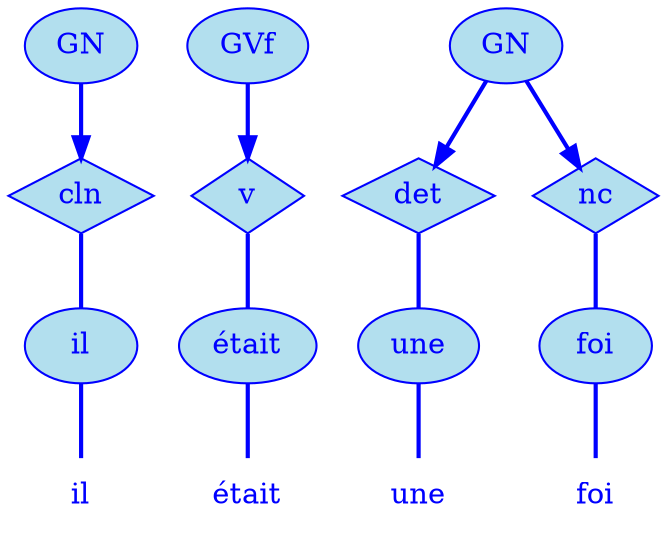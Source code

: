 digraph g {
	graph [bb="0,0,286,252"];
	node [label="\N"];
	graph [_draw_="c 5 -white C 5 -white P 4 0 0 0 252 286 252 286 0 ",
		xdotversion="1.2"];
	"mc1s1_t1#token84" [label=il, shape=plaintext, fillcolor=lightblue2, fontcolor=blue, pos="27,18", width="0.75", height="0.50", _ldraw_="F 14.000000 11 -Times-Roman c 4 -blue T 27 13 0 8 2 -il "];
	"mc1s1_W1#wordmc1s1_t1#token" [label=il, shape=ellipse, fillcolor=lightblue2, fontcolor=blue, pos="27,90", width="0.75", height="0.50", color=blue, style=filled, _draw_="S 6 -filled c 4 -blue C 10 -lightblue2 E 27 90 27 18 ", _ldraw_="F 14.000000 11 -Times-Roman c 4 -blue T 27 85 0 8 2 -il "];
	"mc1s1_P1L1#pos" [label=cln, shape=diamond, fillcolor=lightblue2, fontcolor=blue, pos="27,162", width="0.75", height="0.50", color=blue, style=filled, _draw_="S 6 -filled c 4 -blue C 10 -lightblue2 P 4 27 180 0 162 27 144 54 162 ", _ldraw_="F 14.000000 11 -Times-Roman c 4 -blue T 27 157 0 20 3 -cln "];
	"mc1s1_chk0#chunk" [label=GN, fillcolor=lightblue2, fontcolor=blue, pos="27,234", width="0.75", height="0.50", color=blue, style=filled, arrowhead=doubleoctagon, _draw_="S 6 -filled c 4 -blue C 10 -lightblue2 E 27 234 27 18 ", _ldraw_="F 14.000000 11 -Times-Roman c 4 -blue T 27 229 0 22 2 -GN "];
	"mc1s1_t3#token87" [label=était, shape=plaintext, fillcolor=lightblue2, fontcolor=blue, pos="105,18", width="0.75", height="0.50", _ldraw_="F 14.000000 11 -Times-Roman c 4 -blue T 105 13 0 32 6 -était "];
	"mc1s1_W2#wordmc1s1_t3#token" [label=était, shape=ellipse, fillcolor=lightblue2, fontcolor=blue, pos="105,90", width="0.92", height="0.50", color=blue, style=filled, _draw_="S 6 -filled c 4 -blue C 10 -lightblue2 E 105 90 33 18 ", _ldraw_="F 14.000000 11 -Times-Roman c 4 -blue T 105 85 0 32 6 -était "];
	"mc1s1_P2L1#pos" [label=v, shape=diamond, fillcolor=lightblue2, fontcolor=blue, pos="105,162", width="0.75", height="0.50", color=blue, style=filled, _draw_="S 6 -filled c 4 -blue C 10 -lightblue2 P 4 105 180 78 162 105 144 132 162 ", _ldraw_="F 14.000000 11 -Times-Roman c 4 -blue T 105 157 0 8 1 -v "];
	"mc1s1_chk5#chunk" [label=GVf, fillcolor=lightblue2, fontcolor=blue, pos="105,234", width="0.81", height="0.50", color=blue, style=filled, arrowhead=doubleoctagon, _draw_="S 6 -filled c 4 -blue C 10 -lightblue2 E 105 234 29 18 ", _ldraw_="F 14.000000 11 -Times-Roman c 4 -blue T 105 229 0 26 3 -GVf "];
	"mc1s1_t5#token78" [label=une, shape=plaintext, fillcolor=lightblue2, fontcolor=blue, pos="185,18", width="0.75", height="0.50", _ldraw_="F 14.000000 11 -Times-Roman c 4 -blue T 185 13 0 26 3 -une "];
	"mc1s1_W3#wordmc1s1_t5#token" [label=une, shape=ellipse, fillcolor=lightblue2, fontcolor=blue, pos="185,90", width="0.81", height="0.50", color=blue, style=filled, _draw_="S 6 -filled c 4 -blue C 10 -lightblue2 E 185 90 29 18 ", _ldraw_="F 14.000000 11 -Times-Roman c 4 -blue T 185 85 0 26 3 -une "];
	"mc1s1_P4L1#pos" [label=det, shape=diamond, fillcolor=lightblue2, fontcolor=blue, pos="185,162", width="0.75", height="0.50", color=blue, style=filled, _draw_="S 6 -filled c 4 -blue C 10 -lightblue2 P 4 185 180 158 162 185 144 212 162 ", _ldraw_="F 14.000000 11 -Times-Roman c 4 -blue T 185 157 0 23 3 -det "];
	"mc1s1_t7#token16" [label=foi, shape=plaintext, fillcolor=lightblue2, fontcolor=blue, pos="259,18", width="0.75", height="0.50", _ldraw_="F 14.000000 11 -Times-Roman c 4 -blue T 259 13 0 17 3 -foi "];
	"mc1s1_W4#wordmc1s1_t7#token" [label=foi, shape=ellipse, fillcolor=lightblue2, fontcolor=blue, pos="259,90", width="0.75", height="0.50", color=blue, style=filled, _draw_="S 6 -filled c 4 -blue C 10 -lightblue2 E 259 90 27 18 ", _ldraw_="F 14.000000 11 -Times-Roman c 4 -blue T 259 85 0 17 3 -foi "];
	"mc1s1_P8L2#pos" [label=nc, shape=diamond, fillcolor=lightblue2, fontcolor=blue, pos="258,162", width="0.75", height="0.50", color=blue, style=filled, _draw_="S 6 -filled c 4 -blue C 10 -lightblue2 P 4 258 180 231 162 258 144 285 162 ", _ldraw_="F 14.000000 11 -Times-Roman c 4 -blue T 258 157 0 16 2 -nc "];
	"mc1s1_chk2#chunk" [label=GN, fillcolor=lightblue2, fontcolor=blue, pos="221,234", width="0.75", height="0.50", color=blue, style=filled, arrowhead=doubleoctagon, _draw_="S 6 -filled c 4 -blue C 10 -lightblue2 E 221 234 27 18 ", _ldraw_="F 14.000000 11 -Times-Roman c 4 -blue T 221 229 0 22 2 -GN "];
	"mc1s1_W1#wordmc1s1_t1#token" -> "mc1s1_t1#token84" [arrowhead=none, color=blue, fontcolor=blue, style=bold, minlen=1, pos="27,72 27,61 27,47 27,36", _draw_="S 4 -bold c 4 -blue B 4 27 72 27 61 27 47 27 36 "];
	"mc1s1_P1L1#pos" -> "mc1s1_W1#wordmc1s1_t1#token" [arrowhead=none, color=blue, fontcolor=blue, style=bold, minlen=1, pos="27,144 27,133 27,119 27,108", _draw_="S 4 -bold c 4 -blue B 4 27 144 27 133 27 119 27 108 "];
	"mc1s1_chk0#chunk" -> "mc1s1_P1L1#pos" [color=blue, fontcolor=blue, style=bold, minlen=1, pos="e,27,180 27,216 27,208 27,199 27,190", shape=normal, _draw_="S 4 -bold c 4 -blue B 4 27 216 27 208 27 199 27 190 ", _hdraw_="S 5 -solid S 15 -setlinewidth(1) c 4 -blue C 4 -blue P 3 31 190 27 180 24 190 "];
	"mc1s1_W2#wordmc1s1_t3#token" -> "mc1s1_t3#token87" [arrowhead=none, color=blue, fontcolor=blue, style=bold, minlen=1, pos="105,72 105,61 105,47 105,36", _draw_="S 4 -bold c 4 -blue B 4 105 72 105 61 105 47 105 36 "];
	"mc1s1_P2L1#pos" -> "mc1s1_W2#wordmc1s1_t3#token" [arrowhead=none, color=blue, fontcolor=blue, style=bold, minlen=1, pos="105,144 105,133 105,119 105,108", _draw_="S 4 -bold c 4 -blue B 4 105 144 105 133 105 119 105 108 "];
	"mc1s1_chk5#chunk" -> "mc1s1_P2L1#pos" [color=blue, fontcolor=blue, style=bold, minlen=1, pos="e,105,180 105,216 105,208 105,199 105,190", shape=normal, _draw_="S 4 -bold c 4 -blue B 4 105 216 105 208 105 199 105 190 ", _hdraw_="S 5 -solid S 15 -setlinewidth(1) c 4 -blue C 4 -blue P 3 109 190 105 180 102 190 "];
	"mc1s1_W3#wordmc1s1_t5#token" -> "mc1s1_t5#token78" [arrowhead=none, color=blue, fontcolor=blue, style=bold, minlen=1, pos="185,72 185,61 185,47 185,36", _draw_="S 4 -bold c 4 -blue B 4 185 72 185 61 185 47 185 36 "];
	"mc1s1_P4L1#pos" -> "mc1s1_W3#wordmc1s1_t5#token" [arrowhead=none, color=blue, fontcolor=blue, style=bold, minlen=1, pos="185,144 185,133 185,119 185,108", _draw_="S 4 -bold c 4 -blue B 4 185 144 185 133 185 119 185 108 "];
	"mc1s1_W4#wordmc1s1_t7#token" -> "mc1s1_t7#token16" [arrowhead=none, color=blue, fontcolor=blue, style=bold, minlen=1, pos="259,72 259,61 259,47 259,36", _draw_="S 4 -bold c 4 -blue B 4 259 72 259 61 259 47 259 36 "];
	"mc1s1_P8L2#pos" -> "mc1s1_W4#wordmc1s1_t7#token" [arrowhead=none, color=blue, fontcolor=blue, style=bold, minlen=1, pos="258,144 259,133 259,119 259,108", _draw_="S 4 -bold c 4 -blue B 4 258 144 259 133 259 119 259 108 "];
	"mc1s1_chk2#chunk" -> "mc1s1_P4L1#pos" [color=blue, fontcolor=blue, style=bold, minlen=1, pos="e,192,176 212,217 207,207 202,195 197,185", shape=normal, _draw_="S 4 -bold c 4 -blue B 4 212 217 207 207 202 195 197 185 ", _hdraw_="S 5 -solid S 15 -setlinewidth(1) c 4 -blue C 4 -blue P 3 200 183 192 176 194 186 "];
	"mc1s1_chk2#chunk" -> "mc1s1_P8L2#pos" [color=blue, fontcolor=blue, style=bold, minlen=1, pos="e,251,176 230,217 235,208 241,195 246,185", shape=normal, _draw_="S 4 -bold c 4 -blue B 4 230 217 235 208 241 195 246 185 ", _hdraw_="S 5 -solid S 15 -setlinewidth(1) c 4 -blue C 4 -blue P 3 249 186 251 176 243 183 "];
}
